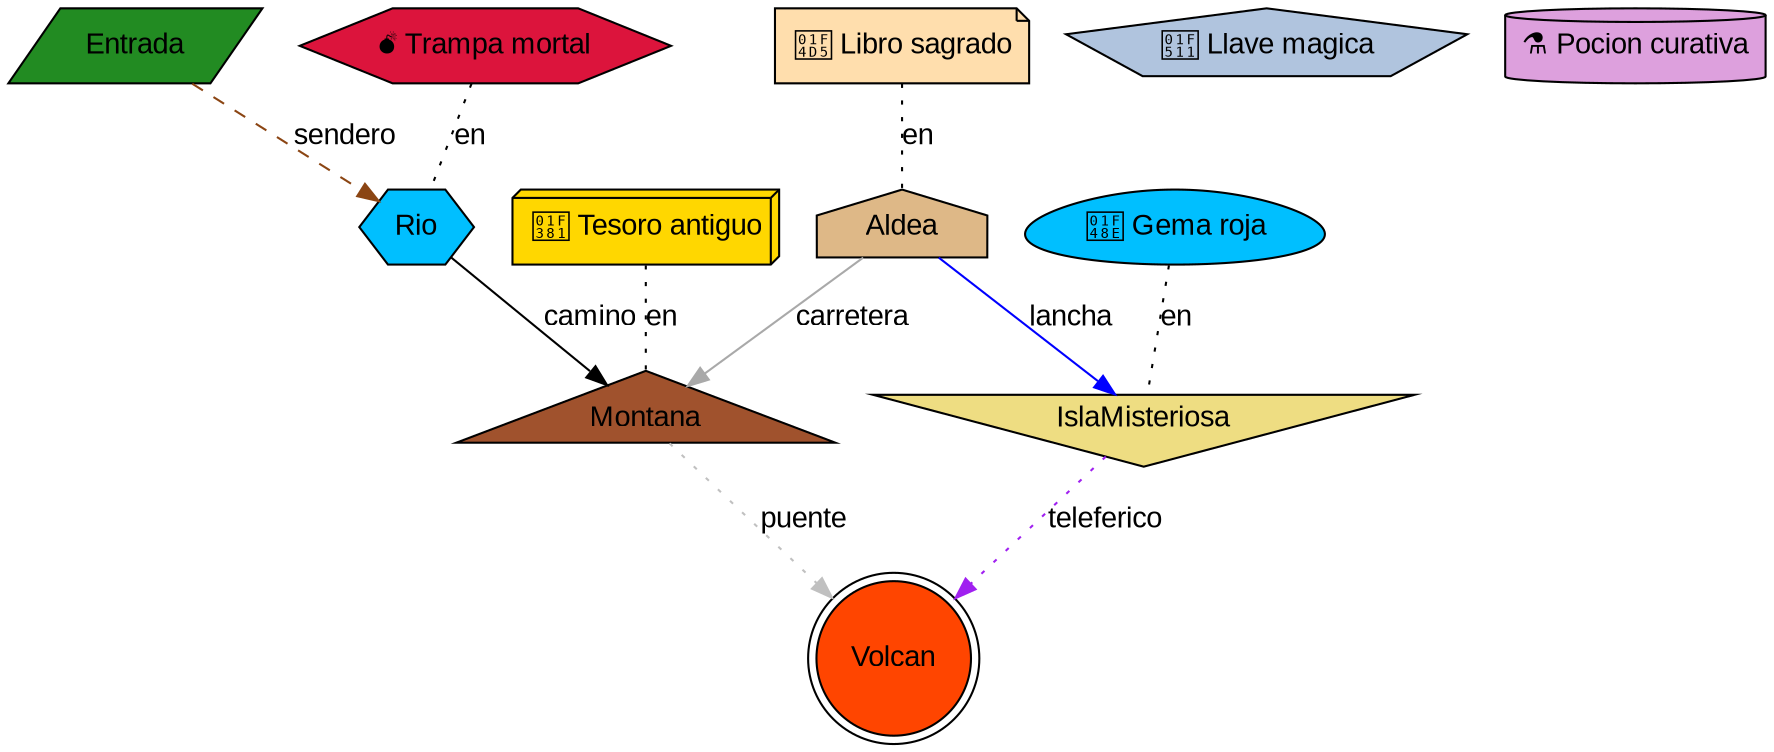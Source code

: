 digraph "Aventura en la Jungla" {
  // Configuración general
  graph [fontname="Arial", rankdir=TB, overlap=false, splines=true];
  node [fontname="Arial", style=filled];
  edge [fontname="Arial"];

  // Lugares
  "Entrada" [shape=parallelogram, fillcolor="forestgreen", label="Entrada", pos="0,0!"];
  "Rio" [shape=hexagon, fillcolor="deepskyblue", label="Rio", pos="1,2!"];
  "Montana" [shape=triangle, fillcolor="sienna", label="Montana", pos="3,1!"];
  "Volcan" [shape=doublecircle, fillcolor="orangered", label="Volcan", pos="5,2!"];
  "Aldea" [shape=house, fillcolor="burlywood", label="Aldea", pos="2,3!"];
  "IslaMisteriosa" [shape=invtriangle, fillcolor="lightgoldenrod", label="IslaMisteriosa", pos="4,0!"];

  // Objetos en coordenadas específicas
  "obj_Llave_magica" [shape=pentagon, fillcolor="lightsteelblue", label="🔑 Llave magica", pos="3,2!"];
  "obj_Pocion_curativa" [shape=cylinder, fillcolor="plum", label="⚗️ Pocion curativa", pos="1,1!"];

  // Objetos en lugares
  "obj_Tesoro_antiguo" [shape=box3d, fillcolor="gold", label="🎁 Tesoro antiguo"];
  "obj_Tesoro_antiguo" -> "Montana" [label="en", dir=none, style=dotted];
  "obj_Libro_sagrado" [shape=note, fillcolor="navajowhite", label="📕 Libro sagrado"];
  "obj_Libro_sagrado" -> "Aldea" [label="en", dir=none, style=dotted];
  "obj_Trampa_mortal" [shape=hexagon, fillcolor="crimson", label="💣 Trampa mortal"];
  "obj_Trampa_mortal" -> "Rio" [label="en", dir=none, style=dotted];
  "obj_Gema_roja" [shape=egg, fillcolor="deepskyblue", label="💎 Gema roja"];
  "obj_Gema_roja" -> "IslaMisteriosa" [label="en", dir=none, style=dotted];

  // Conexiones entre lugares
  "Entrada" -> "Rio" [label="sendero", color="saddlebrown", style=dashed];
  "Rio" -> "Montana" [label="camino", color="black", style=solid];
  "Montana" -> "Volcan" [label="puente", color="gray", style=dotted];
  "Aldea" -> "Montana" [label="carretera", color="darkgray", style=solid];
  "Aldea" -> "IslaMisteriosa" [label="lancha", color="blue", style=solid];
  "IslaMisteriosa" -> "Volcan" [label="teleferico", color="purple", style=dotted];
}
